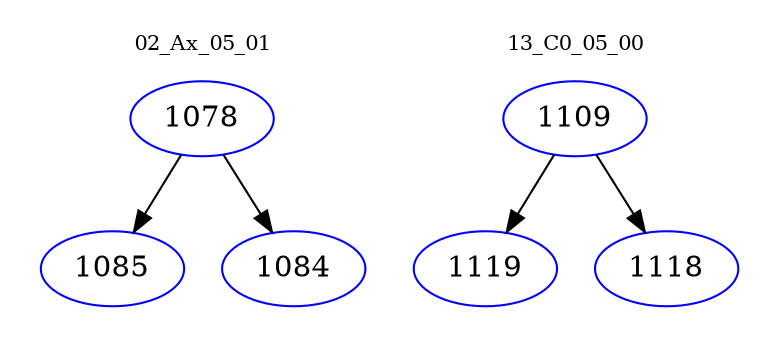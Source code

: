 digraph{
subgraph cluster_0 {
color = white
label = "02_Ax_05_01";
fontsize=10;
T0_1078 [label="1078", color="blue"]
T0_1078 -> T0_1085 [color="black"]
T0_1085 [label="1085", color="blue"]
T0_1078 -> T0_1084 [color="black"]
T0_1084 [label="1084", color="blue"]
}
subgraph cluster_1 {
color = white
label = "13_C0_05_00";
fontsize=10;
T1_1109 [label="1109", color="blue"]
T1_1109 -> T1_1119 [color="black"]
T1_1119 [label="1119", color="blue"]
T1_1109 -> T1_1118 [color="black"]
T1_1118 [label="1118", color="blue"]
}
}

